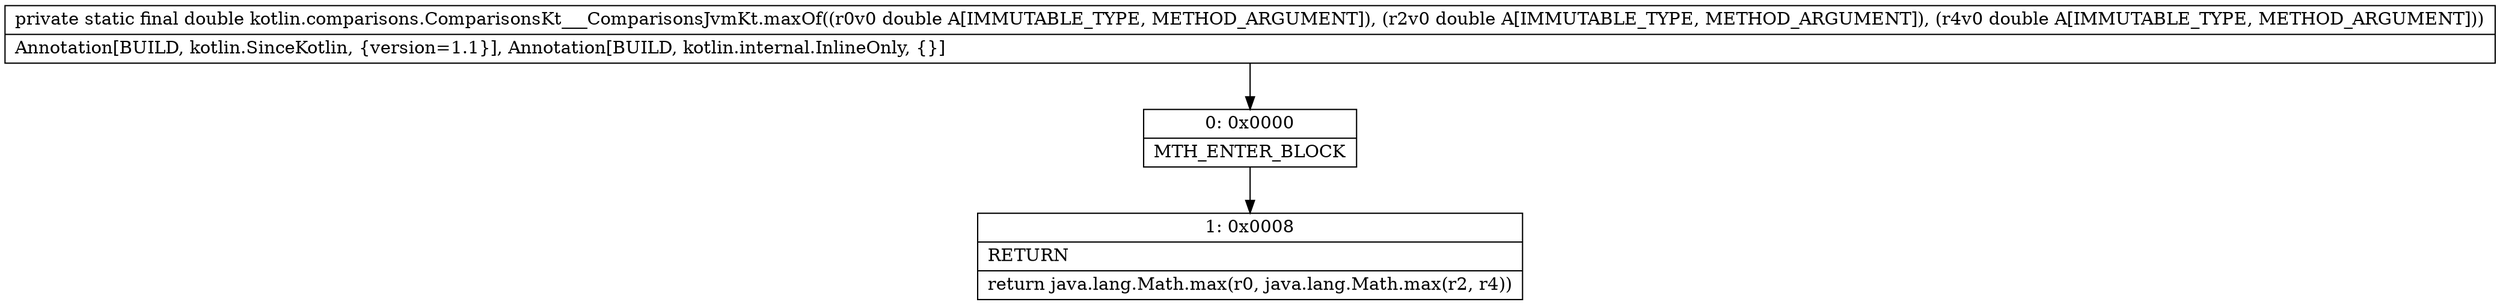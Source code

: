 digraph "CFG forkotlin.comparisons.ComparisonsKt___ComparisonsJvmKt.maxOf(DDD)D" {
Node_0 [shape=record,label="{0\:\ 0x0000|MTH_ENTER_BLOCK\l}"];
Node_1 [shape=record,label="{1\:\ 0x0008|RETURN\l|return java.lang.Math.max(r0, java.lang.Math.max(r2, r4))\l}"];
MethodNode[shape=record,label="{private static final double kotlin.comparisons.ComparisonsKt___ComparisonsJvmKt.maxOf((r0v0 double A[IMMUTABLE_TYPE, METHOD_ARGUMENT]), (r2v0 double A[IMMUTABLE_TYPE, METHOD_ARGUMENT]), (r4v0 double A[IMMUTABLE_TYPE, METHOD_ARGUMENT]))  | Annotation[BUILD, kotlin.SinceKotlin, \{version=1.1\}], Annotation[BUILD, kotlin.internal.InlineOnly, \{\}]\l}"];
MethodNode -> Node_0;
Node_0 -> Node_1;
}


